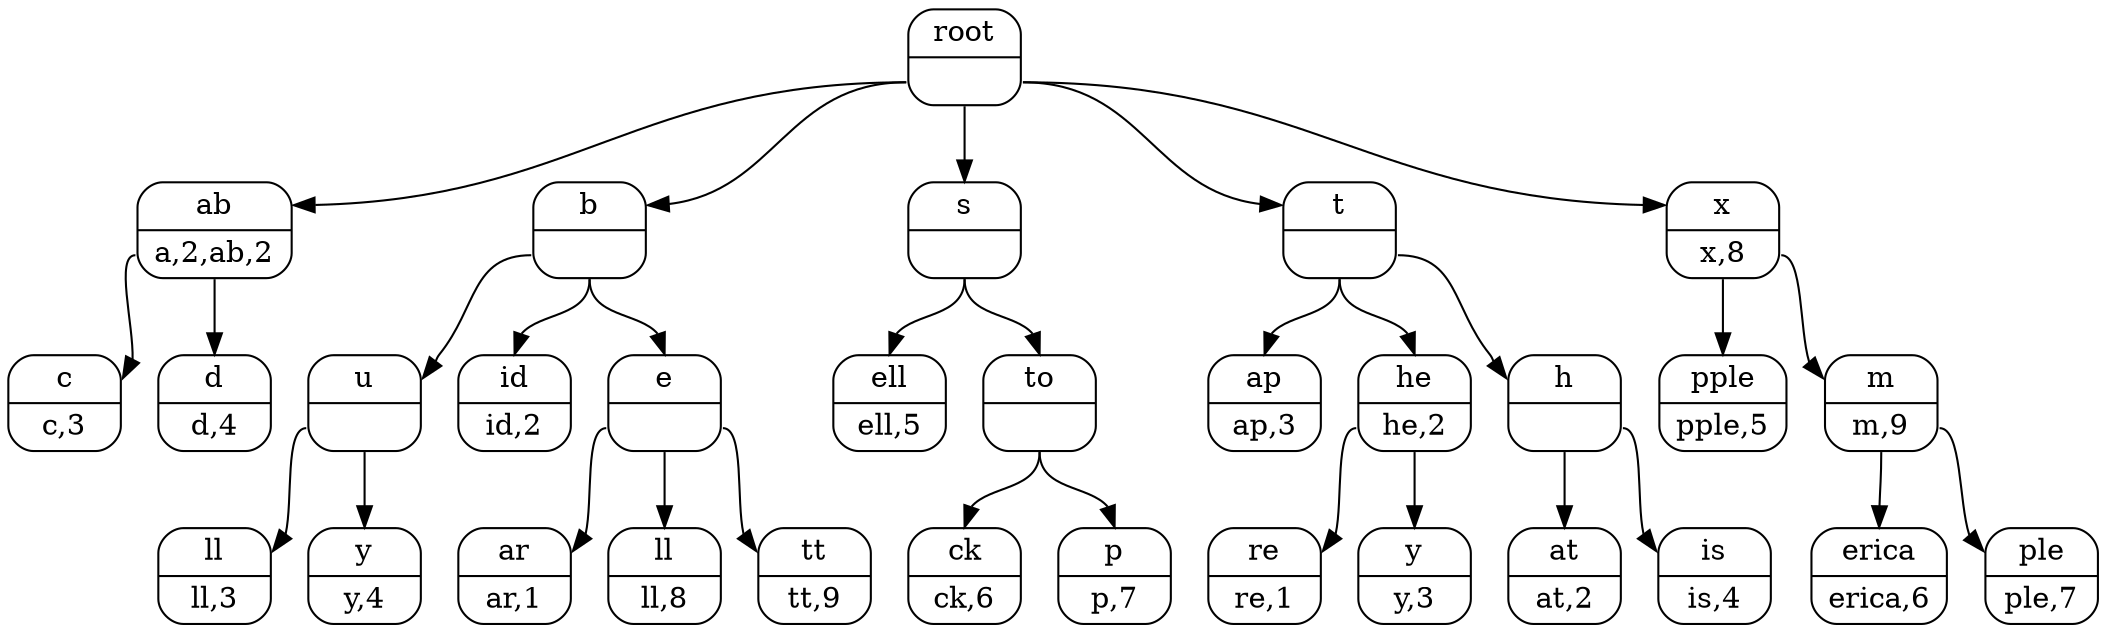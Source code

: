 digraph {
xroot0 [label="{<f0>root|<f1>}" shape=Mrecord];
xab2 [label="{<f0>ab|<f1>a,2,ab,2}" shape=Mrecord];
	xroot0:f1 -> xab2:f0;
xc1 [label="{<f0>c|<f1>c,3}" shape=Mrecord];
	xab2:f1 -> xc1:f0;
xd3 [label="{<f0>d|<f1>d,4}" shape=Mrecord];
	xab2:f1 -> xd3:f0;
xb5 [label="{<f0>b|<f1>}" shape=Mrecord];
	xroot0:f1 -> xb5:f0;
xu7 [label="{<f0>u|<f1>}" shape=Mrecord];
	xb5:f1 -> xu7:f0;
xll6 [label="{<f0>ll|<f1>ll,3}" shape=Mrecord];
	xu7:f1 -> xll6:f0;
xy8 [label="{<f0>y|<f1>y,4}" shape=Mrecord];
	xu7:f1 -> xy8:f0;
xid9 [label="{<f0>id|<f1>id,2}" shape=Mrecord];
	xb5:f1 -> xid9:f0;
xe15 [label="{<f0>e|<f1>}" shape=Mrecord];
	xb5:f1 -> xe15:f0;
xar4 [label="{<f0>ar|<f1>ar,1}" shape=Mrecord];
	xe15:f1 -> xar4:f0;
xll16 [label="{<f0>ll|<f1>ll,8}" shape=Mrecord];
	xe15:f1 -> xll16:f0;
xtt17 [label="{<f0>tt|<f1>tt,9}" shape=Mrecord];
	xe15:f1 -> xtt17:f0;
xs11 [label="{<f0>s|<f1>}" shape=Mrecord];
	xroot0:f1 -> xs11:f0;
xell10 [label="{<f0>ell|<f1>ell,5}" shape=Mrecord];
	xs11:f1 -> xell10:f0;
xto13 [label="{<f0>to|<f1>}" shape=Mrecord];
	xs11:f1 -> xto13:f0;
xck12 [label="{<f0>ck|<f1>ck,6}" shape=Mrecord];
	xto13:f1 -> xck12:f0;
xp14 [label="{<f0>p|<f1>p,7}" shape=Mrecord];
	xto13:f1 -> xp14:f0;
xt21 [label="{<f0>t|<f1>}" shape=Mrecord];
	xroot0:f1 -> xt21:f0;
xap22 [label="{<f0>ap|<f1>ap,3}" shape=Mrecord];
	xt21:f1 -> xap22:f0;
xhe23 [label="{<f0>he|<f1>he,2}" shape=Mrecord];
	xt21:f1 -> xhe23:f0;
xre18 [label="{<f0>re|<f1>re,1}" shape=Mrecord];
	xhe23:f1 -> xre18:f0;
xy24 [label="{<f0>y|<f1>y,3}" shape=Mrecord];
	xhe23:f1 -> xy24:f0;
xh25 [label="{<f0>h|<f1>}" shape=Mrecord];
	xt21:f1 -> xh25:f0;
xat20 [label="{<f0>at|<f1>at,2}" shape=Mrecord];
	xh25:f1 -> xat20:f0;
xis26 [label="{<f0>is|<f1>is,4}" shape=Mrecord];
	xh25:f1 -> xis26:f0;
xx28 [label="{<f0>x|<f1>x,8}" shape=Mrecord];
	xroot0:f1 -> xx28:f0;
xpple27 [label="{<f0>pple|<f1>pple,5}" shape=Mrecord];
	xx28:f1 -> xpple27:f0;
xm30 [label="{<f0>m|<f1>m,9}" shape=Mrecord];
	xx28:f1 -> xm30:f0;
xerica29 [label="{<f0>erica|<f1>erica,6}" shape=Mrecord];
	xm30:f1 -> xerica29:f0;
xple31 [label="{<f0>ple|<f1>ple,7}" shape=Mrecord];
	xm30:f1 -> xple31:f0;
}